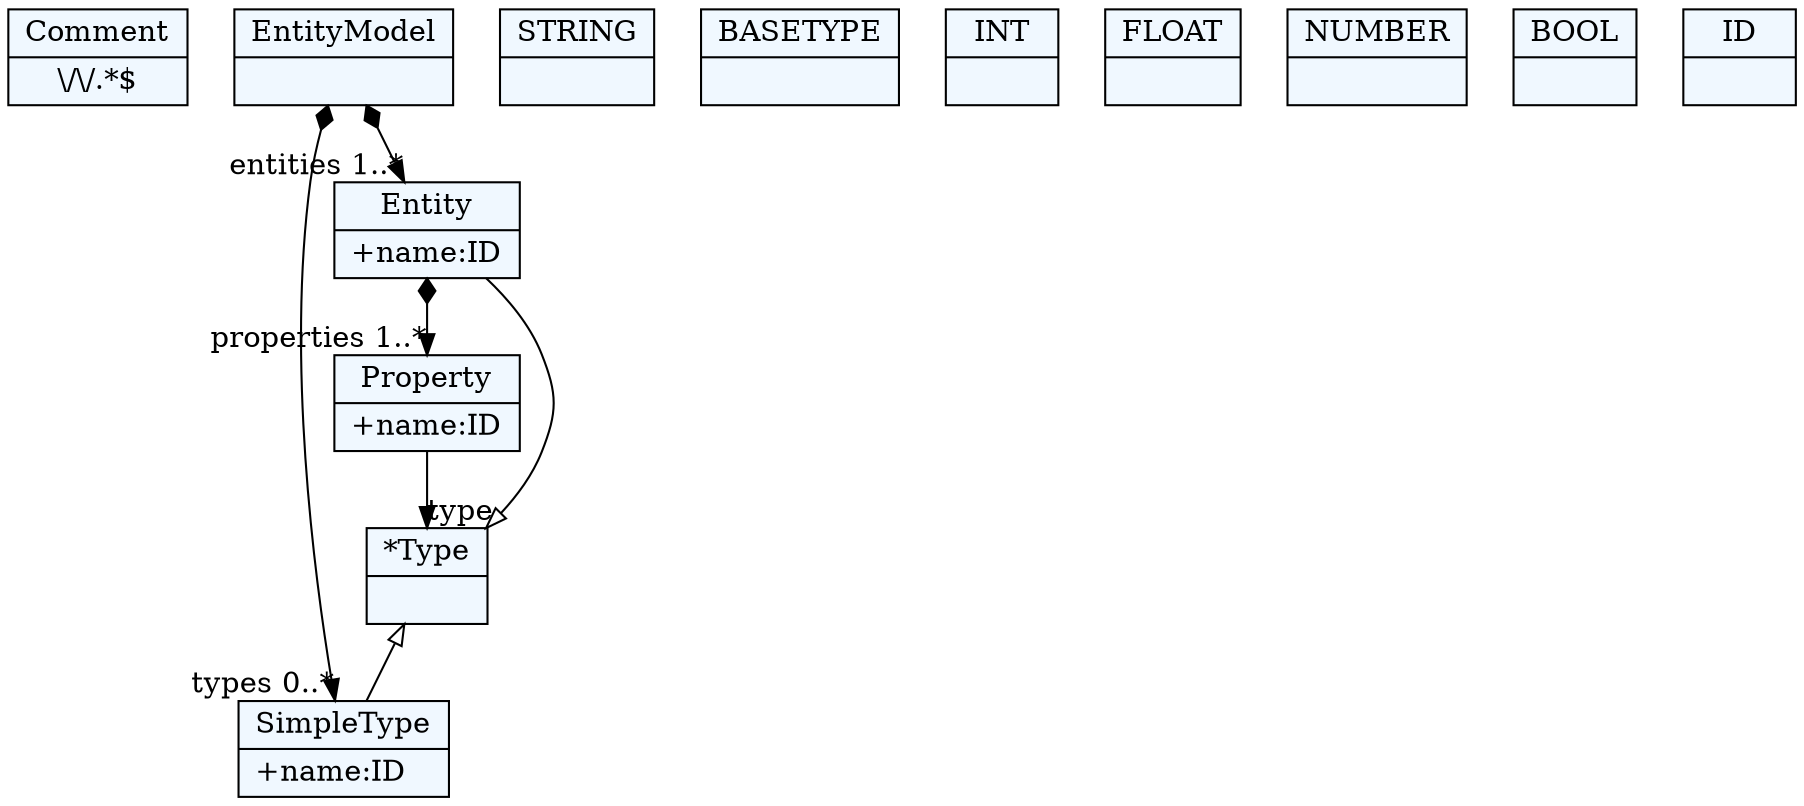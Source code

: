 
    digraph xtext {
    fontname = "Bitstream Vera Sans"
    fontsize = 8
    node[
        shape=record,
        style=filled,
        fillcolor=aliceblue
    ]
    nodesep = 0.3
    edge[dir=black,arrowtail=empty]


32247552[ label="{Comment|\\/\\/.*$}"]

32216368 -> 31774336[arrowtail=diamond, dir=both, headlabel="types 0..*"]
32216368 -> 32224304[arrowtail=diamond, dir=both, headlabel="entities 1..*"]
32216368[ label="{EntityModel|}"]

31774336[ label="{SimpleType|+name:ID\l}"]

32224304 -> 32233360[arrowtail=diamond, dir=both, headlabel="properties 1..*"]
32224304[ label="{Entity|+name:ID\l}"]

32233360 -> 32240848[headlabel="type "]
32233360[ label="{Property|+name:ID\l}"]

32240848[ label="{*Type|}"]
32240848 -> 31774336 [dir=back]
32240848 -> 32224304 [dir=back]

31769136[ label="{STRING|}"]

32077312[ label="{BASETYPE|}"]

31935936[ label="{INT|}"]

32070960[ label="{FLOAT|}"]

32073744[ label="{NUMBER|}"]

31933152[ label="{BOOL|}"]

31767136[ label="{ID|}"]


}
